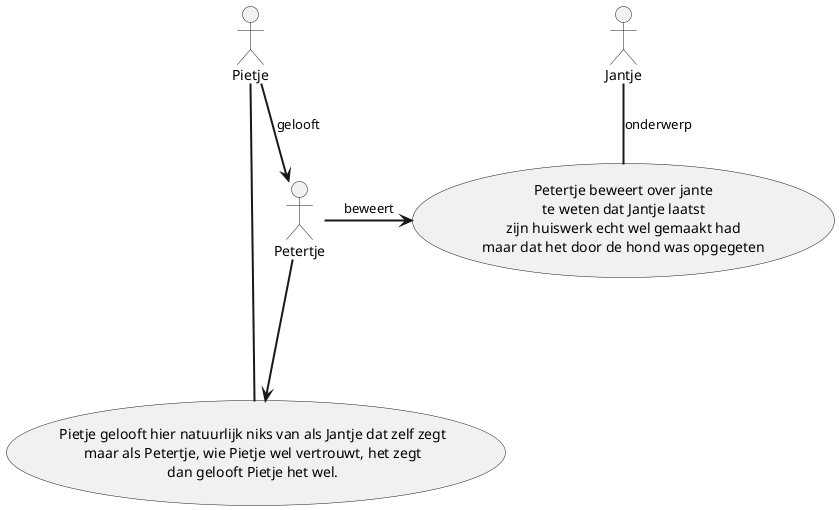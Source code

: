 @startuml uc6 diagram

:Jantje: as j
:Pietje: as p
:Petertje: as pt

usecase uitleg [
  Petertje beweert over jante\nte weten dat Jantje laatst\nzijn huiswerk echt wel gemaakt had\nmaar dat het door de hond was opgegeten
]

j == uitleg : onderwerp
pt => uitleg : beweert

usecase tegen [
  Pietje gelooft hier natuurlijk niks van als Jantje dat zelf zegt\nmaar als Petertje, wie Pietje wel vertrouwt, het zegt\ndan gelooft Pietje het wel.
]

p == tegen
pt ===> tegen
p ==> pt : gelooft
@enduml
